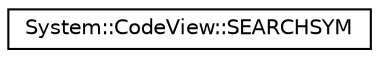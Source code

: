 digraph G
{
  edge [fontname="Helvetica",fontsize="10",labelfontname="Helvetica",labelfontsize="10"];
  node [fontname="Helvetica",fontsize="10",shape=record];
  rankdir="LR";
  Node1 [label="System::CodeView::SEARCHSYM",height=0.2,width=0.4,color="black", fillcolor="white", style="filled",URL="$struct_system_1_1_code_view_1_1_s_e_a_r_c_h_s_y_m.html"];
}
